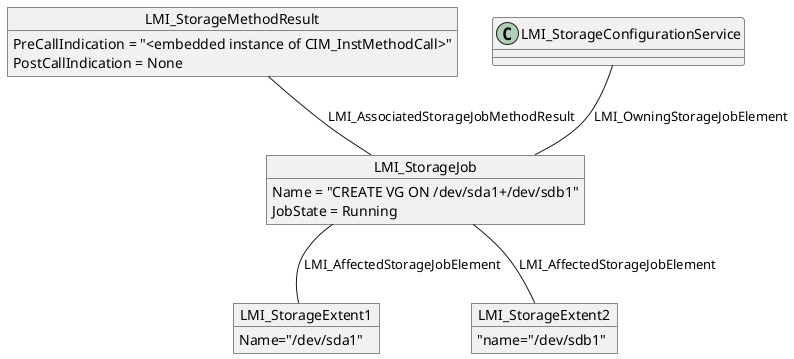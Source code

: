 @startuml

object LMI_StorageJob {
    Name = "CREATE VG ON /dev/sda1+/dev/sdb1"
    JobState = Running
}

object LMI_StorageExtent1 {
    Name="/dev/sda1"
}

object LMI_StorageExtent2 {
    "name="/dev/sdb1"
}

object LMI_StorageMethodResult {
    PreCallIndication = "<embedded instance of CIM_InstMethodCall>"
    PostCallIndication = None
}


LMI_StorageMethodResult -- LMI_StorageJob : LMI_AssociatedStorageJobMethodResult
LMI_StorageConfigurationService -- LMI_StorageJob : LMI_OwningStorageJobElement
LMI_StorageJob -- LMI_StorageExtent1 : LMI_AffectedStorageJobElement
LMI_StorageJob -- LMI_StorageExtent2 : LMI_AffectedStorageJobElement
@enduml